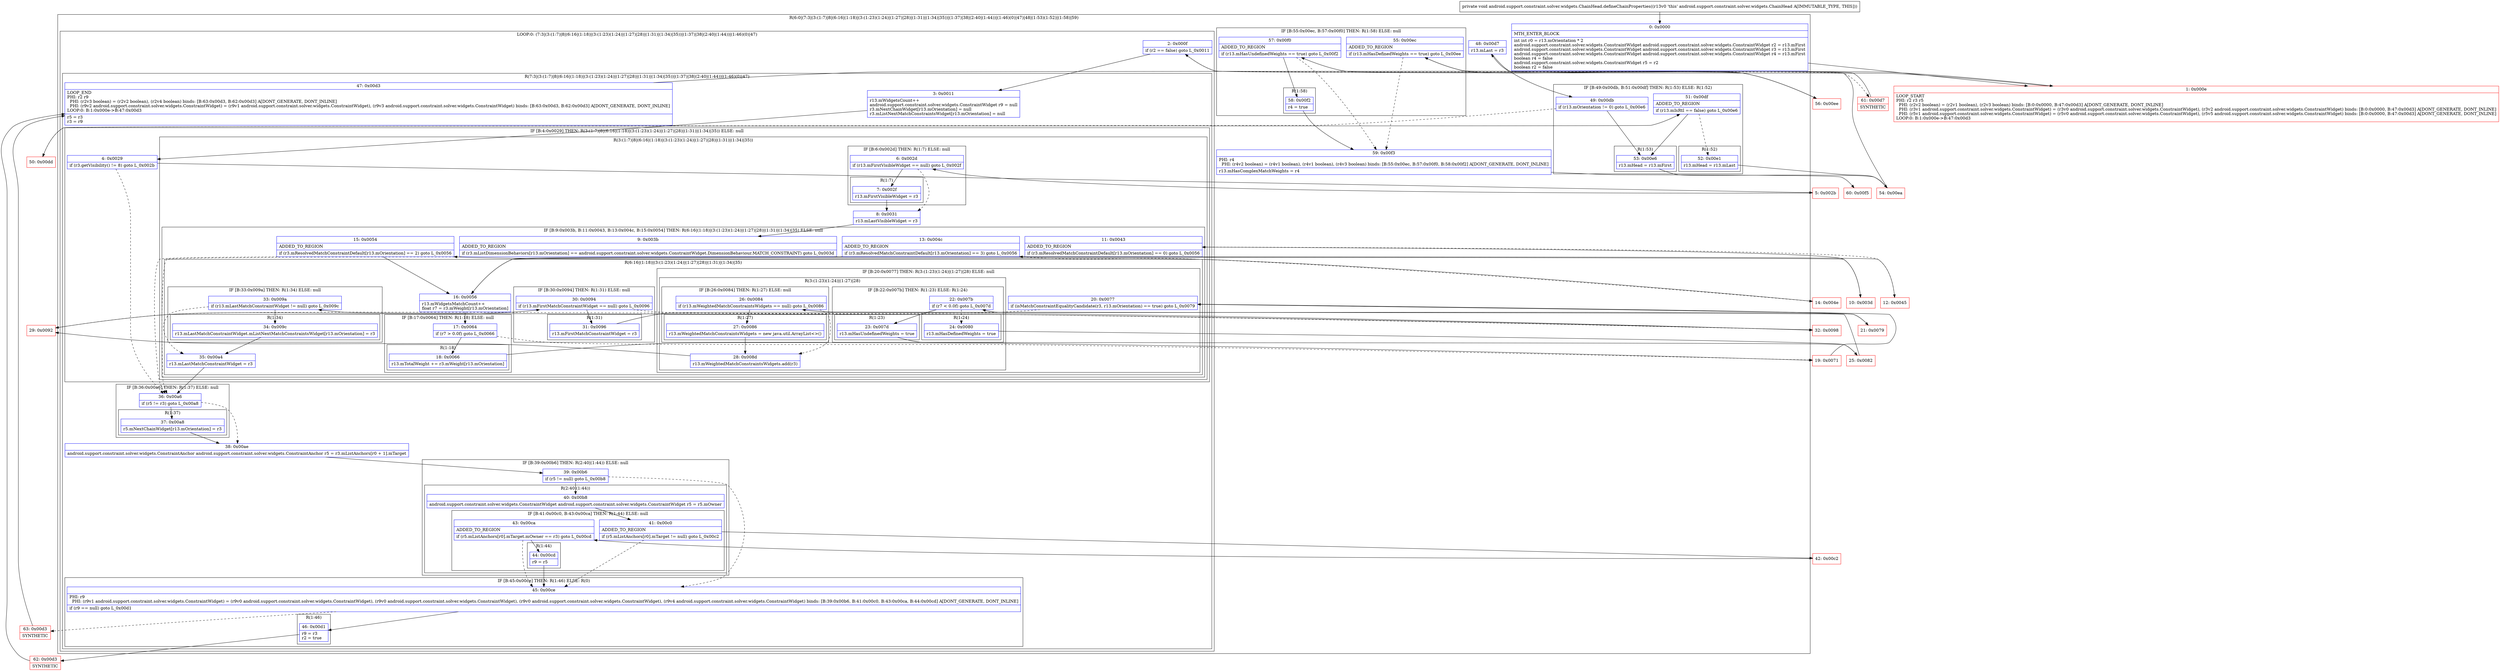 digraph "CFG forandroid.support.constraint.solver.widgets.ChainHead.defineChainProperties()V" {
subgraph cluster_Region_247050236 {
label = "R(6:0|(7:3|(3:(1:7)|8|(6:16|(1:18)|(3:(1:23)(1:24)|(1:27)|28)|(1:31)|(1:34)|35))|(1:37)|38|(2:40|(1:44))|(1:46)(0)|47)|48|(1:53)(1:52)|(1:58)|59)";
node [shape=record,color=blue];
Node_0 [shape=record,label="{0\:\ 0x0000|MTH_ENTER_BLOCK\l|int int r0 = r13.mOrientation * 2\landroid.support.constraint.solver.widgets.ConstraintWidget android.support.constraint.solver.widgets.ConstraintWidget r2 = r13.mFirst\landroid.support.constraint.solver.widgets.ConstraintWidget android.support.constraint.solver.widgets.ConstraintWidget r3 = r13.mFirst\landroid.support.constraint.solver.widgets.ConstraintWidget android.support.constraint.solver.widgets.ConstraintWidget r4 = r13.mFirst\lboolean r4 = false\landroid.support.constraint.solver.widgets.ConstraintWidget r5 = r2\lboolean r2 = false\l}"];
subgraph cluster_LoopRegion_2046227624 {
label = "LOOP:0: (7:3|(3:(1:7)|8|(6:16|(1:18)|(3:(1:23)(1:24)|(1:27)|28)|(1:31)|(1:34)|35))|(1:37)|38|(2:40|(1:44))|(1:46)(0)|47)";
node [shape=record,color=blue];
Node_2 [shape=record,label="{2\:\ 0x000f|if (r2 == false) goto L_0x0011\l}"];
subgraph cluster_Region_553525670 {
label = "R(7:3|(3:(1:7)|8|(6:16|(1:18)|(3:(1:23)(1:24)|(1:27)|28)|(1:31)|(1:34)|35))|(1:37)|38|(2:40|(1:44))|(1:46)(0)|47)";
node [shape=record,color=blue];
Node_3 [shape=record,label="{3\:\ 0x0011|r13.mWidgetsCount++\landroid.support.constraint.solver.widgets.ConstraintWidget r9 = null\lr3.mNextChainWidget[r13.mOrientation] = null\lr3.mListNextMatchConstraintsWidget[r13.mOrientation] = null\l}"];
subgraph cluster_IfRegion_118640860 {
label = "IF [B:4:0x0029] THEN: R(3:(1:7)|8|(6:16|(1:18)|(3:(1:23)(1:24)|(1:27)|28)|(1:31)|(1:34)|35)) ELSE: null";
node [shape=record,color=blue];
Node_4 [shape=record,label="{4\:\ 0x0029|if (r3.getVisibility() != 8) goto L_0x002b\l}"];
subgraph cluster_Region_355804088 {
label = "R(3:(1:7)|8|(6:16|(1:18)|(3:(1:23)(1:24)|(1:27)|28)|(1:31)|(1:34)|35))";
node [shape=record,color=blue];
subgraph cluster_IfRegion_975593381 {
label = "IF [B:6:0x002d] THEN: R(1:7) ELSE: null";
node [shape=record,color=blue];
Node_6 [shape=record,label="{6\:\ 0x002d|if (r13.mFirstVisibleWidget == null) goto L_0x002f\l}"];
subgraph cluster_Region_1142413709 {
label = "R(1:7)";
node [shape=record,color=blue];
Node_7 [shape=record,label="{7\:\ 0x002f|r13.mFirstVisibleWidget = r3\l}"];
}
}
Node_8 [shape=record,label="{8\:\ 0x0031|r13.mLastVisibleWidget = r3\l}"];
subgraph cluster_IfRegion_1016703444 {
label = "IF [B:9:0x003b, B:11:0x0043, B:13:0x004c, B:15:0x0054] THEN: R(6:16|(1:18)|(3:(1:23)(1:24)|(1:27)|28)|(1:31)|(1:34)|35) ELSE: null";
node [shape=record,color=blue];
Node_9 [shape=record,label="{9\:\ 0x003b|ADDED_TO_REGION\l|if (r3.mListDimensionBehaviors[r13.mOrientation] == android.support.constraint.solver.widgets.ConstraintWidget.DimensionBehaviour.MATCH_CONSTRAINT) goto L_0x003d\l}"];
Node_11 [shape=record,label="{11\:\ 0x0043|ADDED_TO_REGION\l|if (r3.mResolvedMatchConstraintDefault[r13.mOrientation] == 0) goto L_0x0056\l}"];
Node_13 [shape=record,label="{13\:\ 0x004c|ADDED_TO_REGION\l|if (r3.mResolvedMatchConstraintDefault[r13.mOrientation] == 3) goto L_0x0056\l}"];
Node_15 [shape=record,label="{15\:\ 0x0054|ADDED_TO_REGION\l|if (r3.mResolvedMatchConstraintDefault[r13.mOrientation] == 2) goto L_0x0056\l}"];
subgraph cluster_Region_697866795 {
label = "R(6:16|(1:18)|(3:(1:23)(1:24)|(1:27)|28)|(1:31)|(1:34)|35)";
node [shape=record,color=blue];
Node_16 [shape=record,label="{16\:\ 0x0056|r13.mWidgetsMatchCount++\lfloat r7 = r3.mWeight[r13.mOrientation]\l}"];
subgraph cluster_IfRegion_1678709354 {
label = "IF [B:17:0x0064] THEN: R(1:18) ELSE: null";
node [shape=record,color=blue];
Node_17 [shape=record,label="{17\:\ 0x0064|if (r7 \> 0.0f) goto L_0x0066\l}"];
subgraph cluster_Region_1396307236 {
label = "R(1:18)";
node [shape=record,color=blue];
Node_18 [shape=record,label="{18\:\ 0x0066|r13.mTotalWeight += r3.mWeight[r13.mOrientation]\l}"];
}
}
subgraph cluster_IfRegion_1873622040 {
label = "IF [B:20:0x0077] THEN: R(3:(1:23)(1:24)|(1:27)|28) ELSE: null";
node [shape=record,color=blue];
Node_20 [shape=record,label="{20\:\ 0x0077|if (isMatchConstraintEqualityCandidate(r3, r13.mOrientation) == true) goto L_0x0079\l}"];
subgraph cluster_Region_504100656 {
label = "R(3:(1:23)(1:24)|(1:27)|28)";
node [shape=record,color=blue];
subgraph cluster_IfRegion_1352720410 {
label = "IF [B:22:0x007b] THEN: R(1:23) ELSE: R(1:24)";
node [shape=record,color=blue];
Node_22 [shape=record,label="{22\:\ 0x007b|if (r7 \< 0.0f) goto L_0x007d\l}"];
subgraph cluster_Region_700549945 {
label = "R(1:23)";
node [shape=record,color=blue];
Node_23 [shape=record,label="{23\:\ 0x007d|r13.mHasUndefinedWeights = true\l}"];
}
subgraph cluster_Region_1358488732 {
label = "R(1:24)";
node [shape=record,color=blue];
Node_24 [shape=record,label="{24\:\ 0x0080|r13.mHasDefinedWeights = true\l}"];
}
}
subgraph cluster_IfRegion_870012124 {
label = "IF [B:26:0x0084] THEN: R(1:27) ELSE: null";
node [shape=record,color=blue];
Node_26 [shape=record,label="{26\:\ 0x0084|if (r13.mWeightedMatchConstraintsWidgets == null) goto L_0x0086\l}"];
subgraph cluster_Region_990445173 {
label = "R(1:27)";
node [shape=record,color=blue];
Node_27 [shape=record,label="{27\:\ 0x0086|r13.mWeightedMatchConstraintsWidgets = new java.util.ArrayList\<\>()\l}"];
}
}
Node_28 [shape=record,label="{28\:\ 0x008d|r13.mWeightedMatchConstraintsWidgets.add(r3)\l}"];
}
}
subgraph cluster_IfRegion_515187310 {
label = "IF [B:30:0x0094] THEN: R(1:31) ELSE: null";
node [shape=record,color=blue];
Node_30 [shape=record,label="{30\:\ 0x0094|if (r13.mFirstMatchConstraintWidget == null) goto L_0x0096\l}"];
subgraph cluster_Region_1940877080 {
label = "R(1:31)";
node [shape=record,color=blue];
Node_31 [shape=record,label="{31\:\ 0x0096|r13.mFirstMatchConstraintWidget = r3\l}"];
}
}
subgraph cluster_IfRegion_159316256 {
label = "IF [B:33:0x009a] THEN: R(1:34) ELSE: null";
node [shape=record,color=blue];
Node_33 [shape=record,label="{33\:\ 0x009a|if (r13.mLastMatchConstraintWidget != null) goto L_0x009c\l}"];
subgraph cluster_Region_1872962716 {
label = "R(1:34)";
node [shape=record,color=blue];
Node_34 [shape=record,label="{34\:\ 0x009c|r13.mLastMatchConstraintWidget.mListNextMatchConstraintsWidget[r13.mOrientation] = r3\l}"];
}
}
Node_35 [shape=record,label="{35\:\ 0x00a4|r13.mLastMatchConstraintWidget = r3\l}"];
}
}
}
}
subgraph cluster_IfRegion_1764278404 {
label = "IF [B:36:0x00a6] THEN: R(1:37) ELSE: null";
node [shape=record,color=blue];
Node_36 [shape=record,label="{36\:\ 0x00a6|if (r5 != r3) goto L_0x00a8\l}"];
subgraph cluster_Region_677054694 {
label = "R(1:37)";
node [shape=record,color=blue];
Node_37 [shape=record,label="{37\:\ 0x00a8|r5.mNextChainWidget[r13.mOrientation] = r3\l}"];
}
}
Node_38 [shape=record,label="{38\:\ 0x00ae|android.support.constraint.solver.widgets.ConstraintAnchor android.support.constraint.solver.widgets.ConstraintAnchor r5 = r3.mListAnchors[r0 + 1].mTarget\l}"];
subgraph cluster_IfRegion_1965888370 {
label = "IF [B:39:0x00b6] THEN: R(2:40|(1:44)) ELSE: null";
node [shape=record,color=blue];
Node_39 [shape=record,label="{39\:\ 0x00b6|if (r5 != null) goto L_0x00b8\l}"];
subgraph cluster_Region_1001454283 {
label = "R(2:40|(1:44))";
node [shape=record,color=blue];
Node_40 [shape=record,label="{40\:\ 0x00b8|android.support.constraint.solver.widgets.ConstraintWidget android.support.constraint.solver.widgets.ConstraintWidget r5 = r5.mOwner\l}"];
subgraph cluster_IfRegion_1420801351 {
label = "IF [B:41:0x00c0, B:43:0x00ca] THEN: R(1:44) ELSE: null";
node [shape=record,color=blue];
Node_41 [shape=record,label="{41\:\ 0x00c0|ADDED_TO_REGION\l|if (r5.mListAnchors[r0].mTarget != null) goto L_0x00c2\l}"];
Node_43 [shape=record,label="{43\:\ 0x00ca|ADDED_TO_REGION\l|if (r5.mListAnchors[r0].mTarget.mOwner == r3) goto L_0x00cd\l}"];
subgraph cluster_Region_161144648 {
label = "R(1:44)";
node [shape=record,color=blue];
Node_44 [shape=record,label="{44\:\ 0x00cd|r9 = r5\l}"];
}
}
}
}
subgraph cluster_IfRegion_179815828 {
label = "IF [B:45:0x00ce] THEN: R(1:46) ELSE: R(0)";
node [shape=record,color=blue];
Node_45 [shape=record,label="{45\:\ 0x00ce|PHI: r9 \l  PHI: (r9v1 android.support.constraint.solver.widgets.ConstraintWidget) = (r9v0 android.support.constraint.solver.widgets.ConstraintWidget), (r9v0 android.support.constraint.solver.widgets.ConstraintWidget), (r9v0 android.support.constraint.solver.widgets.ConstraintWidget), (r9v4 android.support.constraint.solver.widgets.ConstraintWidget) binds: [B:39:0x00b6, B:41:0x00c0, B:43:0x00ca, B:44:0x00cd] A[DONT_GENERATE, DONT_INLINE]\l|if (r9 == null) goto L_0x00d1\l}"];
subgraph cluster_Region_545547610 {
label = "R(1:46)";
node [shape=record,color=blue];
Node_46 [shape=record,label="{46\:\ 0x00d1|r9 = r3\lr2 = true\l}"];
}
subgraph cluster_Region_1625960807 {
label = "R(0)";
node [shape=record,color=blue];
}
}
Node_47 [shape=record,label="{47\:\ 0x00d3|LOOP_END\lPHI: r2 r9 \l  PHI: (r2v3 boolean) = (r2v2 boolean), (r2v4 boolean) binds: [B:63:0x00d3, B:62:0x00d3] A[DONT_GENERATE, DONT_INLINE]\l  PHI: (r9v2 android.support.constraint.solver.widgets.ConstraintWidget) = (r9v1 android.support.constraint.solver.widgets.ConstraintWidget), (r9v3 android.support.constraint.solver.widgets.ConstraintWidget) binds: [B:63:0x00d3, B:62:0x00d3] A[DONT_GENERATE, DONT_INLINE]\lLOOP:0: B:1:0x000e\-\>B:47:0x00d3\l|r5 = r3\lr3 = r9\l}"];
}
}
Node_48 [shape=record,label="{48\:\ 0x00d7|r13.mLast = r3\l}"];
subgraph cluster_IfRegion_476938329 {
label = "IF [B:49:0x00db, B:51:0x00df] THEN: R(1:53) ELSE: R(1:52)";
node [shape=record,color=blue];
Node_49 [shape=record,label="{49\:\ 0x00db|if (r13.mOrientation != 0) goto L_0x00e6\l}"];
Node_51 [shape=record,label="{51\:\ 0x00df|ADDED_TO_REGION\l|if (r13.mIsRtl == false) goto L_0x00e6\l}"];
subgraph cluster_Region_729573352 {
label = "R(1:53)";
node [shape=record,color=blue];
Node_53 [shape=record,label="{53\:\ 0x00e6|r13.mHead = r13.mFirst\l}"];
}
subgraph cluster_Region_1429548126 {
label = "R(1:52)";
node [shape=record,color=blue];
Node_52 [shape=record,label="{52\:\ 0x00e1|r13.mHead = r13.mLast\l}"];
}
}
subgraph cluster_IfRegion_1692753558 {
label = "IF [B:55:0x00ec, B:57:0x00f0] THEN: R(1:58) ELSE: null";
node [shape=record,color=blue];
Node_55 [shape=record,label="{55\:\ 0x00ec|ADDED_TO_REGION\l|if (r13.mHasDefinedWeights == true) goto L_0x00ee\l}"];
Node_57 [shape=record,label="{57\:\ 0x00f0|ADDED_TO_REGION\l|if (r13.mHasUndefinedWeights == true) goto L_0x00f2\l}"];
subgraph cluster_Region_1458909714 {
label = "R(1:58)";
node [shape=record,color=blue];
Node_58 [shape=record,label="{58\:\ 0x00f2|r4 = true\l}"];
}
}
Node_59 [shape=record,label="{59\:\ 0x00f3|PHI: r4 \l  PHI: (r4v2 boolean) = (r4v1 boolean), (r4v1 boolean), (r4v3 boolean) binds: [B:55:0x00ec, B:57:0x00f0, B:58:0x00f2] A[DONT_GENERATE, DONT_INLINE]\l|r13.mHasComplexMatchWeights = r4\l}"];
}
Node_1 [shape=record,color=red,label="{1\:\ 0x000e|LOOP_START\lPHI: r2 r3 r5 \l  PHI: (r2v2 boolean) = (r2v1 boolean), (r2v3 boolean) binds: [B:0:0x0000, B:47:0x00d3] A[DONT_GENERATE, DONT_INLINE]\l  PHI: (r3v1 android.support.constraint.solver.widgets.ConstraintWidget) = (r3v0 android.support.constraint.solver.widgets.ConstraintWidget), (r3v2 android.support.constraint.solver.widgets.ConstraintWidget) binds: [B:0:0x0000, B:47:0x00d3] A[DONT_GENERATE, DONT_INLINE]\l  PHI: (r5v1 android.support.constraint.solver.widgets.ConstraintWidget) = (r5v0 android.support.constraint.solver.widgets.ConstraintWidget), (r5v5 android.support.constraint.solver.widgets.ConstraintWidget) binds: [B:0:0x0000, B:47:0x00d3] A[DONT_GENERATE, DONT_INLINE]\lLOOP:0: B:1:0x000e\-\>B:47:0x00d3\l}"];
Node_5 [shape=record,color=red,label="{5\:\ 0x002b}"];
Node_10 [shape=record,color=red,label="{10\:\ 0x003d}"];
Node_12 [shape=record,color=red,label="{12\:\ 0x0045}"];
Node_14 [shape=record,color=red,label="{14\:\ 0x004e}"];
Node_19 [shape=record,color=red,label="{19\:\ 0x0071}"];
Node_21 [shape=record,color=red,label="{21\:\ 0x0079}"];
Node_25 [shape=record,color=red,label="{25\:\ 0x0082}"];
Node_29 [shape=record,color=red,label="{29\:\ 0x0092}"];
Node_32 [shape=record,color=red,label="{32\:\ 0x0098}"];
Node_42 [shape=record,color=red,label="{42\:\ 0x00c2}"];
Node_50 [shape=record,color=red,label="{50\:\ 0x00dd}"];
Node_54 [shape=record,color=red,label="{54\:\ 0x00ea}"];
Node_56 [shape=record,color=red,label="{56\:\ 0x00ee}"];
Node_60 [shape=record,color=red,label="{60\:\ 0x00f5}"];
Node_61 [shape=record,color=red,label="{61\:\ 0x00d7|SYNTHETIC\l}"];
Node_62 [shape=record,color=red,label="{62\:\ 0x00d3|SYNTHETIC\l}"];
Node_63 [shape=record,color=red,label="{63\:\ 0x00d3|SYNTHETIC\l}"];
MethodNode[shape=record,label="{private void android.support.constraint.solver.widgets.ChainHead.defineChainProperties((r13v0 'this' android.support.constraint.solver.widgets.ChainHead A[IMMUTABLE_TYPE, THIS])) }"];
MethodNode -> Node_0;
Node_0 -> Node_1;
Node_2 -> Node_3;
Node_2 -> Node_61[style=dashed];
Node_3 -> Node_4;
Node_4 -> Node_5;
Node_4 -> Node_36[style=dashed];
Node_6 -> Node_7;
Node_6 -> Node_8[style=dashed];
Node_7 -> Node_8;
Node_8 -> Node_9;
Node_9 -> Node_10;
Node_9 -> Node_36[style=dashed];
Node_11 -> Node_12[style=dashed];
Node_11 -> Node_16;
Node_13 -> Node_14[style=dashed];
Node_13 -> Node_16;
Node_15 -> Node_16;
Node_15 -> Node_36[style=dashed];
Node_16 -> Node_17;
Node_17 -> Node_18;
Node_17 -> Node_19[style=dashed];
Node_18 -> Node_19;
Node_20 -> Node_21;
Node_20 -> Node_29[style=dashed];
Node_22 -> Node_23;
Node_22 -> Node_24[style=dashed];
Node_23 -> Node_25;
Node_24 -> Node_25;
Node_26 -> Node_27;
Node_26 -> Node_28[style=dashed];
Node_27 -> Node_28;
Node_28 -> Node_29;
Node_30 -> Node_31;
Node_30 -> Node_32[style=dashed];
Node_31 -> Node_32;
Node_33 -> Node_34;
Node_33 -> Node_35[style=dashed];
Node_34 -> Node_35;
Node_35 -> Node_36;
Node_36 -> Node_37;
Node_36 -> Node_38[style=dashed];
Node_37 -> Node_38;
Node_38 -> Node_39;
Node_39 -> Node_40;
Node_39 -> Node_45[style=dashed];
Node_40 -> Node_41;
Node_41 -> Node_42;
Node_41 -> Node_45[style=dashed];
Node_43 -> Node_44;
Node_43 -> Node_45[style=dashed];
Node_44 -> Node_45;
Node_45 -> Node_46;
Node_45 -> Node_63[style=dashed];
Node_46 -> Node_62;
Node_47 -> Node_1;
Node_48 -> Node_49;
Node_49 -> Node_50[style=dashed];
Node_49 -> Node_53;
Node_51 -> Node_52[style=dashed];
Node_51 -> Node_53;
Node_53 -> Node_54;
Node_52 -> Node_54;
Node_55 -> Node_56;
Node_55 -> Node_59[style=dashed];
Node_57 -> Node_58;
Node_57 -> Node_59[style=dashed];
Node_58 -> Node_59;
Node_59 -> Node_60;
Node_1 -> Node_2;
Node_5 -> Node_6;
Node_10 -> Node_11;
Node_12 -> Node_13;
Node_14 -> Node_15;
Node_19 -> Node_20;
Node_21 -> Node_22;
Node_25 -> Node_26;
Node_29 -> Node_30;
Node_32 -> Node_33;
Node_42 -> Node_43;
Node_50 -> Node_51;
Node_54 -> Node_55;
Node_56 -> Node_57;
Node_61 -> Node_48;
Node_62 -> Node_47;
Node_63 -> Node_47;
}

